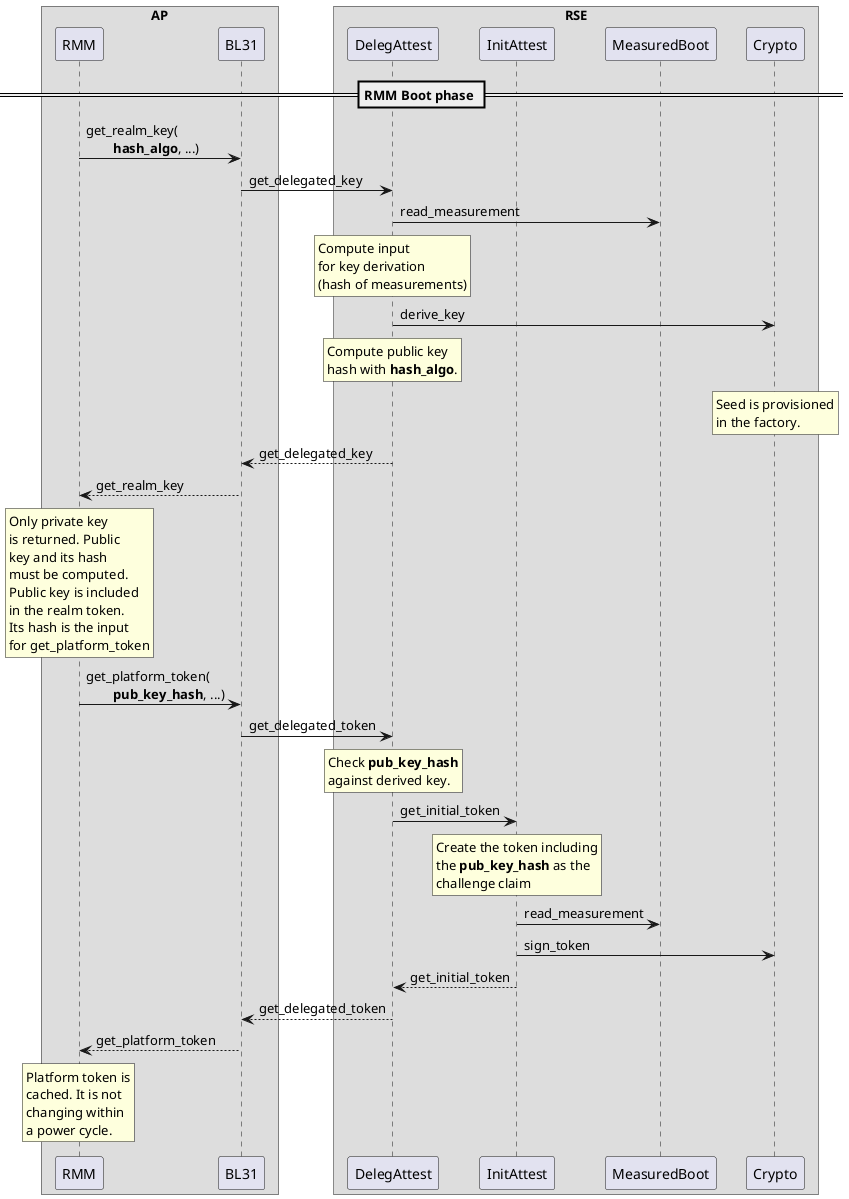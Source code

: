 @startuml
skinparam ParticipantPadding 10
skinparam BoxPadding 10
box AP
participant RMM
participant BL31
endbox
box RSE
participant DelegAttest
participant InitAttest
participant MeasuredBoot
participant Crypto
endbox

== RMM Boot phase ==

RMM -> BL31: get_realm_key(\n\t**hash_algo**, ...)
BL31 -> DelegAttest: get_delegated_key
DelegAttest -> MeasuredBoot: read_measurement
Rnote over DelegAttest: Compute input\n\ for key derivation\n\ (hash of measurements)
DelegAttest -> Crypto: derive_key
Rnote over DelegAttest: Compute public key\n\ hash with **hash_algo**.
Rnote over Crypto: Seed is provisioned\n\ in the factory.
DelegAttest --> BL31: get_delegated_key
BL31 --> RMM: get_realm_key
Rnote over RMM: Only private key\n\ is returned. Public\n\ key and its hash\n\ must be computed.\n\
Public key is included\n\ in the realm token.\n\ Its hash is the input\n\ for get_platform_token
RMM -> BL31: get_platform_token(\n\t**pub_key_hash**, ...)
BL31 -> DelegAttest: get_delegated_token
Rnote over DelegAttest: Check **pub_key_hash**\n\ against derived key.
DelegAttest -> InitAttest: get_initial_token
Rnote over InitAttest: Create the token including\n\ the **pub_key_hash** as the\n\ challenge claim
InitAttest -> MeasuredBoot: read_measurement
InitAttest -> Crypto: sign_token
InitAttest --> DelegAttest:  get_initial_token
DelegAttest --> BL31: get_delegated_token
BL31 --> RMM: get_platform_token
Rnote over RMM: Platform token is\n\ cached. It is not\n\ changing within\n\ a power cycle.
@enduml
